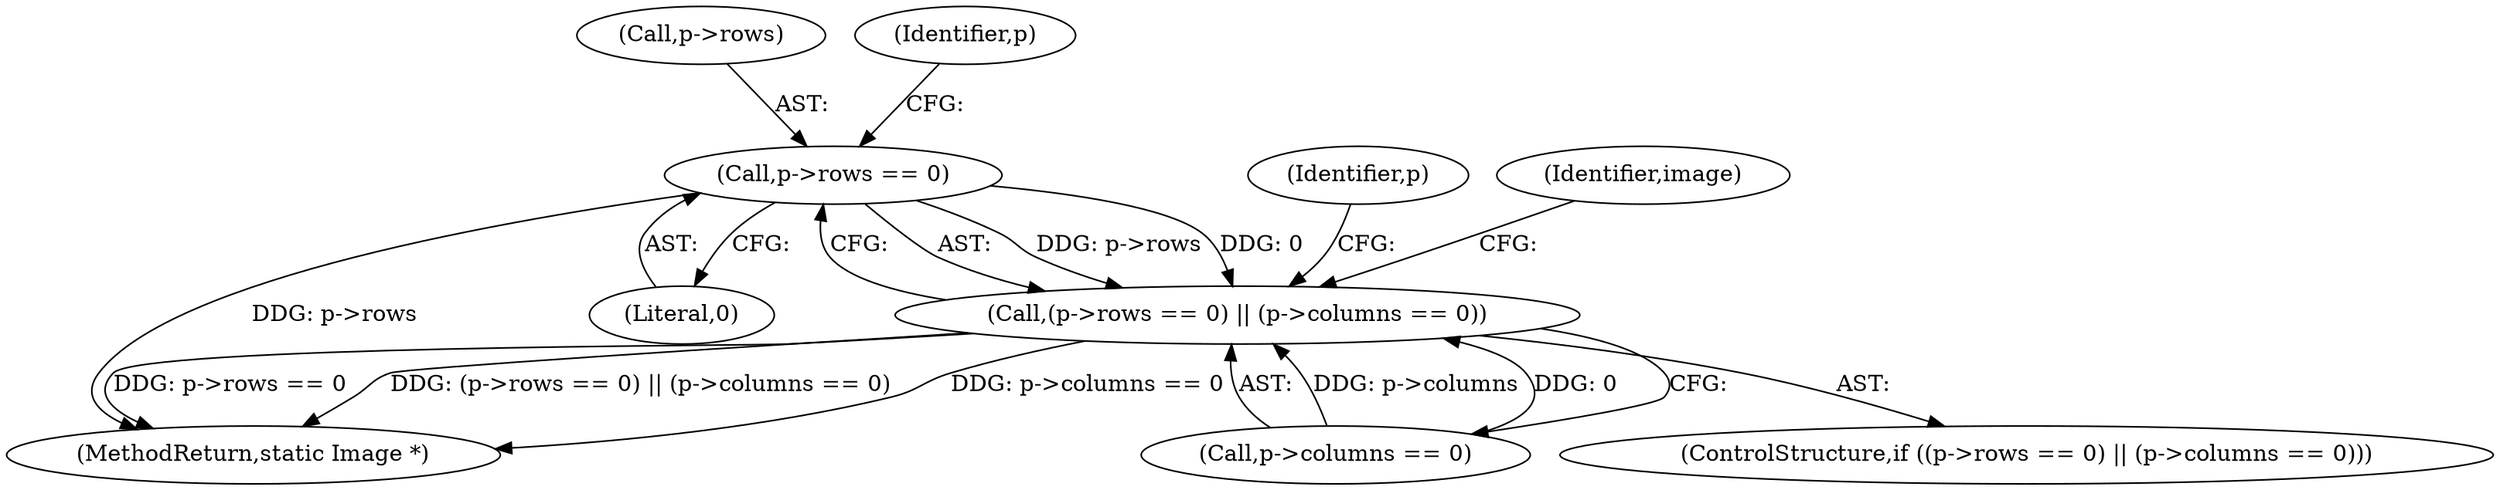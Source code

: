 digraph "0_ImageMagick_51b0ae01709adc1e4a9245e158ef17b85a110960@pointer" {
"1001727" [label="(Call,p->rows == 0)"];
"1001726" [label="(Call,(p->rows == 0) || (p->columns == 0))"];
"1001739" [label="(Identifier,p)"];
"1001727" [label="(Call,p->rows == 0)"];
"1001728" [label="(Call,p->rows)"];
"1001734" [label="(Identifier,p)"];
"1001726" [label="(Call,(p->rows == 0) || (p->columns == 0))"];
"1001725" [label="(ControlStructure,if ((p->rows == 0) || (p->columns == 0)))"];
"1001731" [label="(Literal,0)"];
"1001823" [label="(MethodReturn,static Image *)"];
"1001732" [label="(Call,p->columns == 0)"];
"1001749" [label="(Identifier,image)"];
"1001727" -> "1001726"  [label="AST: "];
"1001727" -> "1001731"  [label="CFG: "];
"1001728" -> "1001727"  [label="AST: "];
"1001731" -> "1001727"  [label="AST: "];
"1001734" -> "1001727"  [label="CFG: "];
"1001726" -> "1001727"  [label="CFG: "];
"1001727" -> "1001823"  [label="DDG: p->rows"];
"1001727" -> "1001726"  [label="DDG: p->rows"];
"1001727" -> "1001726"  [label="DDG: 0"];
"1001726" -> "1001725"  [label="AST: "];
"1001726" -> "1001732"  [label="CFG: "];
"1001732" -> "1001726"  [label="AST: "];
"1001739" -> "1001726"  [label="CFG: "];
"1001749" -> "1001726"  [label="CFG: "];
"1001726" -> "1001823"  [label="DDG: (p->rows == 0) || (p->columns == 0)"];
"1001726" -> "1001823"  [label="DDG: p->columns == 0"];
"1001726" -> "1001823"  [label="DDG: p->rows == 0"];
"1001732" -> "1001726"  [label="DDG: p->columns"];
"1001732" -> "1001726"  [label="DDG: 0"];
}
